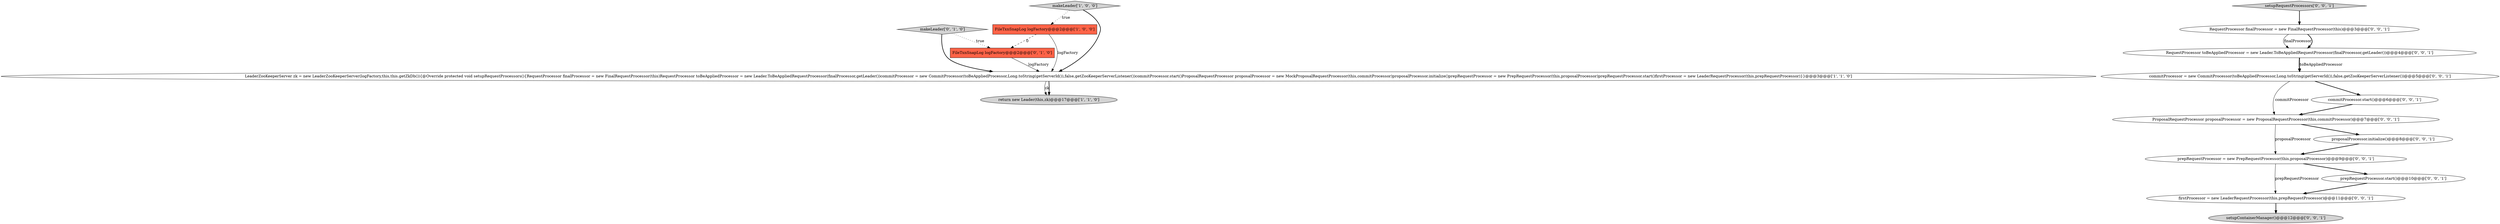 digraph {
3 [style = filled, label = "LeaderZooKeeperServer zk = new LeaderZooKeeperServer(logFactory,this,this.getZkDb()){@Override protected void setupRequestProcessors(){RequestProcessor finalProcessor = new FinalRequestProcessor(this)RequestProcessor toBeAppliedProcessor = new Leader.ToBeAppliedRequestProcessor(finalProcessor,getLeader())commitProcessor = new CommitProcessor(toBeAppliedProcessor,Long.toString(getServerId()),false,getZooKeeperServerListener())commitProcessor.start()ProposalRequestProcessor proposalProcessor = new MockProposalRequestProcessor(this,commitProcessor)proposalProcessor.initialize()prepRequestProcessor = new PrepRequestProcessor(this,proposalProcessor)prepRequestProcessor.start()firstProcessor = new LeaderRequestProcessor(this,prepRequestProcessor)}}@@@3@@@['1', '1', '0']", fillcolor = white, shape = ellipse image = "AAA0AAABBB1BBB"];
0 [style = filled, label = "return new Leader(this,zk)@@@17@@@['1', '1', '0']", fillcolor = lightgray, shape = ellipse image = "AAA0AAABBB1BBB"];
2 [style = filled, label = "FileTxnSnapLog logFactory@@@2@@@['1', '0', '0']", fillcolor = tomato, shape = box image = "AAA1AAABBB1BBB"];
11 [style = filled, label = "ProposalRequestProcessor proposalProcessor = new ProposalRequestProcessor(this,commitProcessor)@@@7@@@['0', '0', '1']", fillcolor = white, shape = ellipse image = "AAA0AAABBB3BBB"];
4 [style = filled, label = "makeLeader['0', '1', '0']", fillcolor = lightgray, shape = diamond image = "AAA0AAABBB2BBB"];
9 [style = filled, label = "firstProcessor = new LeaderRequestProcessor(this,prepRequestProcessor)@@@11@@@['0', '0', '1']", fillcolor = white, shape = ellipse image = "AAA0AAABBB3BBB"];
10 [style = filled, label = "commitProcessor = new CommitProcessor(toBeAppliedProcessor,Long.toString(getServerId()),false,getZooKeeperServerListener())@@@5@@@['0', '0', '1']", fillcolor = white, shape = ellipse image = "AAA0AAABBB3BBB"];
1 [style = filled, label = "makeLeader['1', '0', '0']", fillcolor = lightgray, shape = diamond image = "AAA0AAABBB1BBB"];
13 [style = filled, label = "prepRequestProcessor = new PrepRequestProcessor(this,proposalProcessor)@@@9@@@['0', '0', '1']", fillcolor = white, shape = ellipse image = "AAA0AAABBB3BBB"];
5 [style = filled, label = "FileTxnSnapLog logFactory@@@2@@@['0', '1', '0']", fillcolor = tomato, shape = box image = "AAA1AAABBB2BBB"];
6 [style = filled, label = "RequestProcessor finalProcessor = new FinalRequestProcessor(this)@@@3@@@['0', '0', '1']", fillcolor = white, shape = ellipse image = "AAA0AAABBB3BBB"];
16 [style = filled, label = "commitProcessor.start()@@@6@@@['0', '0', '1']", fillcolor = white, shape = ellipse image = "AAA0AAABBB3BBB"];
12 [style = filled, label = "proposalProcessor.initialize()@@@8@@@['0', '0', '1']", fillcolor = white, shape = ellipse image = "AAA0AAABBB3BBB"];
7 [style = filled, label = "setupContainerManager()@@@12@@@['0', '0', '1']", fillcolor = lightgray, shape = ellipse image = "AAA0AAABBB3BBB"];
15 [style = filled, label = "RequestProcessor toBeAppliedProcessor = new Leader.ToBeAppliedRequestProcessor(finalProcessor,getLeader())@@@4@@@['0', '0', '1']", fillcolor = white, shape = ellipse image = "AAA0AAABBB3BBB"];
14 [style = filled, label = "setupRequestProcessors['0', '0', '1']", fillcolor = lightgray, shape = diamond image = "AAA0AAABBB3BBB"];
8 [style = filled, label = "prepRequestProcessor.start()@@@10@@@['0', '0', '1']", fillcolor = white, shape = ellipse image = "AAA0AAABBB3BBB"];
13->9 [style = solid, label="prepRequestProcessor"];
4->5 [style = dotted, label="true"];
4->3 [style = bold, label=""];
15->10 [style = bold, label=""];
16->11 [style = bold, label=""];
6->15 [style = solid, label="finalProcessor"];
2->3 [style = solid, label="logFactory"];
3->0 [style = solid, label="zk"];
1->3 [style = bold, label=""];
11->12 [style = bold, label=""];
9->7 [style = bold, label=""];
10->11 [style = solid, label="commitProcessor"];
3->0 [style = bold, label=""];
6->15 [style = bold, label=""];
15->10 [style = solid, label="toBeAppliedProcessor"];
11->13 [style = solid, label="proposalProcessor"];
12->13 [style = bold, label=""];
2->5 [style = dashed, label="0"];
10->16 [style = bold, label=""];
8->9 [style = bold, label=""];
13->8 [style = bold, label=""];
1->2 [style = dotted, label="true"];
14->6 [style = bold, label=""];
5->3 [style = solid, label="logFactory"];
}
